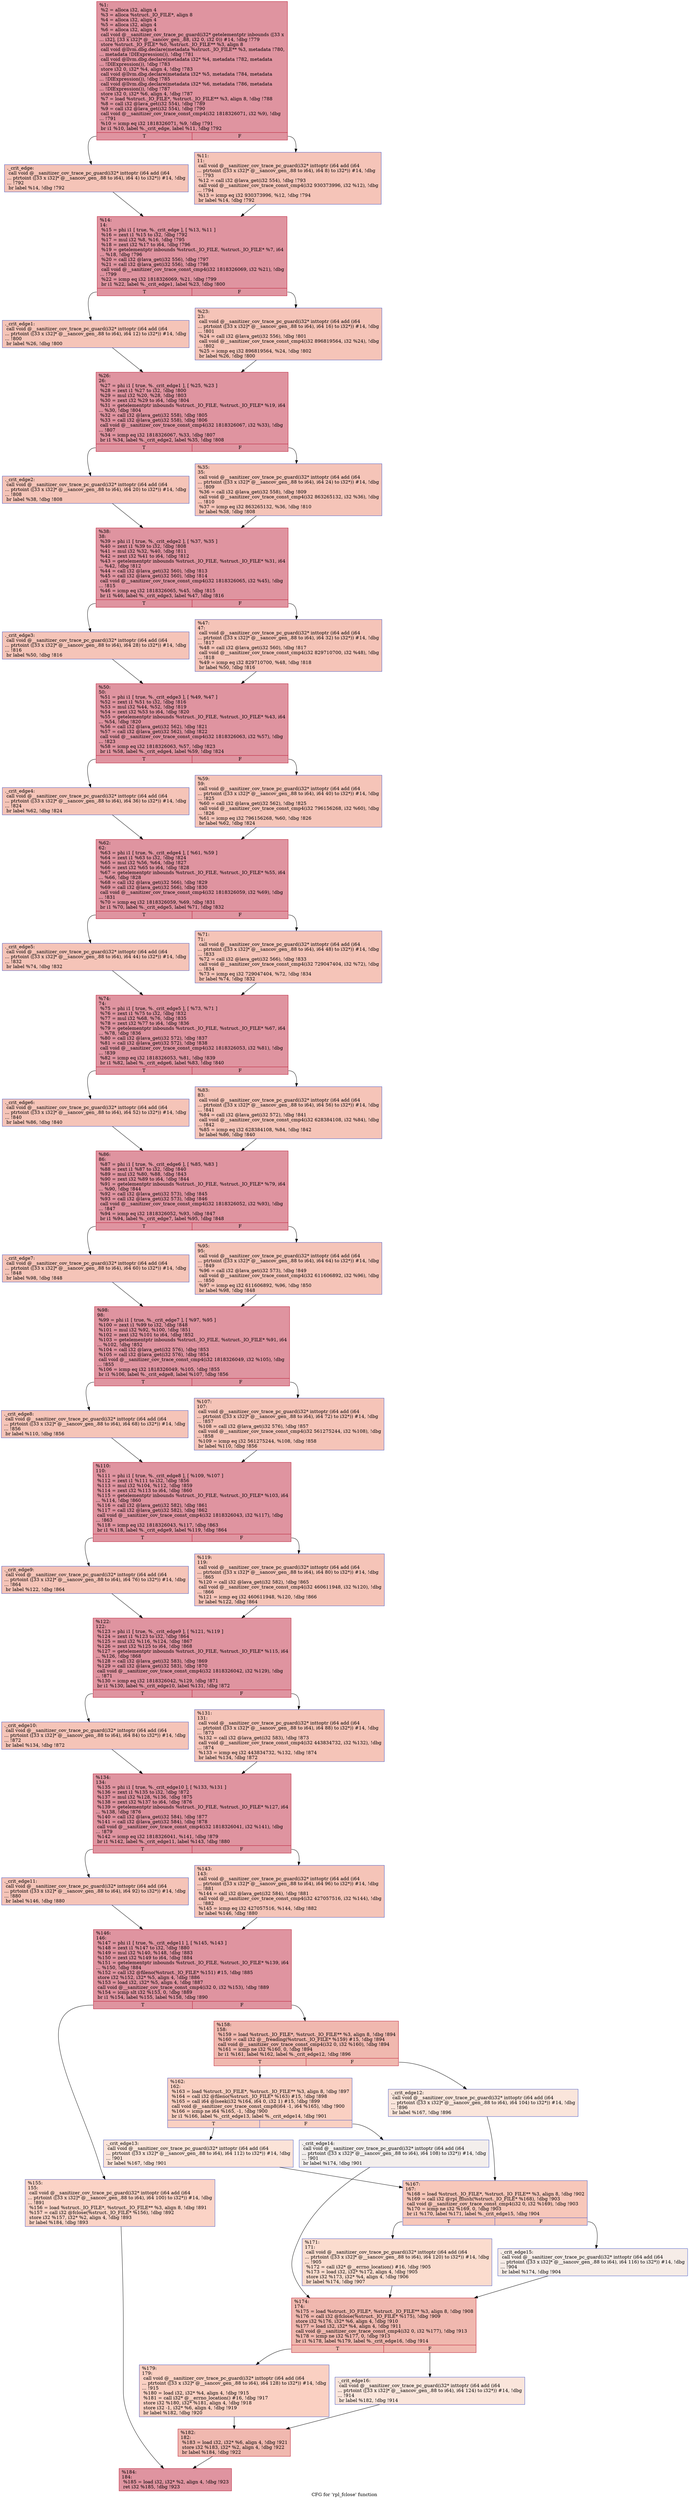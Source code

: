 digraph "CFG for 'rpl_fclose' function" {
	label="CFG for 'rpl_fclose' function";

	Node0x555ee5084010 [shape=record,color="#b70d28ff", style=filled, fillcolor="#b70d2870",label="{%1:\l  %2 = alloca i32, align 4\l  %3 = alloca %struct._IO_FILE*, align 8\l  %4 = alloca i32, align 4\l  %5 = alloca i32, align 4\l  %6 = alloca i32, align 4\l  call void @__sanitizer_cov_trace_pc_guard(i32* getelementptr inbounds ([33 x\l... i32], [33 x i32]* @__sancov_gen_.88, i32 0, i32 0)) #14, !dbg !779\l  store %struct._IO_FILE* %0, %struct._IO_FILE** %3, align 8\l  call void @llvm.dbg.declare(metadata %struct._IO_FILE** %3, metadata !780,\l... metadata !DIExpression()), !dbg !781\l  call void @llvm.dbg.declare(metadata i32* %4, metadata !782, metadata\l... !DIExpression()), !dbg !783\l  store i32 0, i32* %4, align 4, !dbg !783\l  call void @llvm.dbg.declare(metadata i32* %5, metadata !784, metadata\l... !DIExpression()), !dbg !785\l  call void @llvm.dbg.declare(metadata i32* %6, metadata !786, metadata\l... !DIExpression()), !dbg !787\l  store i32 0, i32* %6, align 4, !dbg !787\l  %7 = load %struct._IO_FILE*, %struct._IO_FILE** %3, align 8, !dbg !788\l  %8 = call i32 @lava_get(i32 554), !dbg !789\l  %9 = call i32 @lava_get(i32 554), !dbg !790\l  call void @__sanitizer_cov_trace_const_cmp4(i32 1818326071, i32 %9), !dbg\l... !791\l  %10 = icmp eq i32 1818326071, %9, !dbg !791\l  br i1 %10, label %._crit_edge, label %11, !dbg !792\l|{<s0>T|<s1>F}}"];
	Node0x555ee5084010:s0 -> Node0x555ee5085c90;
	Node0x555ee5084010:s1 -> Node0x555ee5085ce0;
	Node0x555ee5085c90 [shape=record,color="#3d50c3ff", style=filled, fillcolor="#e97a5f70",label="{._crit_edge:                                      \l  call void @__sanitizer_cov_trace_pc_guard(i32* inttoptr (i64 add (i64\l... ptrtoint ([33 x i32]* @__sancov_gen_.88 to i64), i64 4) to i32*)) #14, !dbg\l... !792\l  br label %14, !dbg !792\l}"];
	Node0x555ee5085c90 -> Node0x555ee5085d30;
	Node0x555ee5085ce0 [shape=record,color="#3d50c3ff", style=filled, fillcolor="#e97a5f70",label="{%11:\l11:                                               \l  call void @__sanitizer_cov_trace_pc_guard(i32* inttoptr (i64 add (i64\l... ptrtoint ([33 x i32]* @__sancov_gen_.88 to i64), i64 8) to i32*)) #14, !dbg\l... !793\l  %12 = call i32 @lava_get(i32 554), !dbg !793\l  call void @__sanitizer_cov_trace_const_cmp4(i32 930373996, i32 %12), !dbg\l... !794\l  %13 = icmp eq i32 930373996, %12, !dbg !794\l  br label %14, !dbg !792\l}"];
	Node0x555ee5085ce0 -> Node0x555ee5085d30;
	Node0x555ee5085d30 [shape=record,color="#b70d28ff", style=filled, fillcolor="#b70d2870",label="{%14:\l14:                                               \l  %15 = phi i1 [ true, %._crit_edge ], [ %13, %11 ]\l  %16 = zext i1 %15 to i32, !dbg !792\l  %17 = mul i32 %8, %16, !dbg !795\l  %18 = zext i32 %17 to i64, !dbg !796\l  %19 = getelementptr inbounds %struct._IO_FILE, %struct._IO_FILE* %7, i64\l... %18, !dbg !796\l  %20 = call i32 @lava_get(i32 556), !dbg !797\l  %21 = call i32 @lava_get(i32 556), !dbg !798\l  call void @__sanitizer_cov_trace_const_cmp4(i32 1818326069, i32 %21), !dbg\l... !799\l  %22 = icmp eq i32 1818326069, %21, !dbg !799\l  br i1 %22, label %._crit_edge1, label %23, !dbg !800\l|{<s0>T|<s1>F}}"];
	Node0x555ee5085d30:s0 -> Node0x555ee5085d80;
	Node0x555ee5085d30:s1 -> Node0x555ee5085dd0;
	Node0x555ee5085d80 [shape=record,color="#3d50c3ff", style=filled, fillcolor="#e97a5f70",label="{._crit_edge1:                                     \l  call void @__sanitizer_cov_trace_pc_guard(i32* inttoptr (i64 add (i64\l... ptrtoint ([33 x i32]* @__sancov_gen_.88 to i64), i64 12) to i32*)) #14, !dbg\l... !800\l  br label %26, !dbg !800\l}"];
	Node0x555ee5085d80 -> Node0x555ee5085e20;
	Node0x555ee5085dd0 [shape=record,color="#3d50c3ff", style=filled, fillcolor="#e97a5f70",label="{%23:\l23:                                               \l  call void @__sanitizer_cov_trace_pc_guard(i32* inttoptr (i64 add (i64\l... ptrtoint ([33 x i32]* @__sancov_gen_.88 to i64), i64 16) to i32*)) #14, !dbg\l... !801\l  %24 = call i32 @lava_get(i32 556), !dbg !801\l  call void @__sanitizer_cov_trace_const_cmp4(i32 896819564, i32 %24), !dbg\l... !802\l  %25 = icmp eq i32 896819564, %24, !dbg !802\l  br label %26, !dbg !800\l}"];
	Node0x555ee5085dd0 -> Node0x555ee5085e20;
	Node0x555ee5085e20 [shape=record,color="#b70d28ff", style=filled, fillcolor="#b70d2870",label="{%26:\l26:                                               \l  %27 = phi i1 [ true, %._crit_edge1 ], [ %25, %23 ]\l  %28 = zext i1 %27 to i32, !dbg !800\l  %29 = mul i32 %20, %28, !dbg !803\l  %30 = zext i32 %29 to i64, !dbg !804\l  %31 = getelementptr inbounds %struct._IO_FILE, %struct._IO_FILE* %19, i64\l... %30, !dbg !804\l  %32 = call i32 @lava_get(i32 558), !dbg !805\l  %33 = call i32 @lava_get(i32 558), !dbg !806\l  call void @__sanitizer_cov_trace_const_cmp4(i32 1818326067, i32 %33), !dbg\l... !807\l  %34 = icmp eq i32 1818326067, %33, !dbg !807\l  br i1 %34, label %._crit_edge2, label %35, !dbg !808\l|{<s0>T|<s1>F}}"];
	Node0x555ee5085e20:s0 -> Node0x555ee5085e70;
	Node0x555ee5085e20:s1 -> Node0x555ee5085ec0;
	Node0x555ee5085e70 [shape=record,color="#3d50c3ff", style=filled, fillcolor="#e97a5f70",label="{._crit_edge2:                                     \l  call void @__sanitizer_cov_trace_pc_guard(i32* inttoptr (i64 add (i64\l... ptrtoint ([33 x i32]* @__sancov_gen_.88 to i64), i64 20) to i32*)) #14, !dbg\l... !808\l  br label %38, !dbg !808\l}"];
	Node0x555ee5085e70 -> Node0x555ee5085f10;
	Node0x555ee5085ec0 [shape=record,color="#3d50c3ff", style=filled, fillcolor="#e97a5f70",label="{%35:\l35:                                               \l  call void @__sanitizer_cov_trace_pc_guard(i32* inttoptr (i64 add (i64\l... ptrtoint ([33 x i32]* @__sancov_gen_.88 to i64), i64 24) to i32*)) #14, !dbg\l... !809\l  %36 = call i32 @lava_get(i32 558), !dbg !809\l  call void @__sanitizer_cov_trace_const_cmp4(i32 863265132, i32 %36), !dbg\l... !810\l  %37 = icmp eq i32 863265132, %36, !dbg !810\l  br label %38, !dbg !808\l}"];
	Node0x555ee5085ec0 -> Node0x555ee5085f10;
	Node0x555ee5085f10 [shape=record,color="#b70d28ff", style=filled, fillcolor="#b70d2870",label="{%38:\l38:                                               \l  %39 = phi i1 [ true, %._crit_edge2 ], [ %37, %35 ]\l  %40 = zext i1 %39 to i32, !dbg !808\l  %41 = mul i32 %32, %40, !dbg !811\l  %42 = zext i32 %41 to i64, !dbg !812\l  %43 = getelementptr inbounds %struct._IO_FILE, %struct._IO_FILE* %31, i64\l... %42, !dbg !812\l  %44 = call i32 @lava_get(i32 560), !dbg !813\l  %45 = call i32 @lava_get(i32 560), !dbg !814\l  call void @__sanitizer_cov_trace_const_cmp4(i32 1818326065, i32 %45), !dbg\l... !815\l  %46 = icmp eq i32 1818326065, %45, !dbg !815\l  br i1 %46, label %._crit_edge3, label %47, !dbg !816\l|{<s0>T|<s1>F}}"];
	Node0x555ee5085f10:s0 -> Node0x555ee5085f60;
	Node0x555ee5085f10:s1 -> Node0x555ee5085fb0;
	Node0x555ee5085f60 [shape=record,color="#3d50c3ff", style=filled, fillcolor="#e97a5f70",label="{._crit_edge3:                                     \l  call void @__sanitizer_cov_trace_pc_guard(i32* inttoptr (i64 add (i64\l... ptrtoint ([33 x i32]* @__sancov_gen_.88 to i64), i64 28) to i32*)) #14, !dbg\l... !816\l  br label %50, !dbg !816\l}"];
	Node0x555ee5085f60 -> Node0x555ee5086000;
	Node0x555ee5085fb0 [shape=record,color="#3d50c3ff", style=filled, fillcolor="#e97a5f70",label="{%47:\l47:                                               \l  call void @__sanitizer_cov_trace_pc_guard(i32* inttoptr (i64 add (i64\l... ptrtoint ([33 x i32]* @__sancov_gen_.88 to i64), i64 32) to i32*)) #14, !dbg\l... !817\l  %48 = call i32 @lava_get(i32 560), !dbg !817\l  call void @__sanitizer_cov_trace_const_cmp4(i32 829710700, i32 %48), !dbg\l... !818\l  %49 = icmp eq i32 829710700, %48, !dbg !818\l  br label %50, !dbg !816\l}"];
	Node0x555ee5085fb0 -> Node0x555ee5086000;
	Node0x555ee5086000 [shape=record,color="#b70d28ff", style=filled, fillcolor="#b70d2870",label="{%50:\l50:                                               \l  %51 = phi i1 [ true, %._crit_edge3 ], [ %49, %47 ]\l  %52 = zext i1 %51 to i32, !dbg !816\l  %53 = mul i32 %44, %52, !dbg !819\l  %54 = zext i32 %53 to i64, !dbg !820\l  %55 = getelementptr inbounds %struct._IO_FILE, %struct._IO_FILE* %43, i64\l... %54, !dbg !820\l  %56 = call i32 @lava_get(i32 562), !dbg !821\l  %57 = call i32 @lava_get(i32 562), !dbg !822\l  call void @__sanitizer_cov_trace_const_cmp4(i32 1818326063, i32 %57), !dbg\l... !823\l  %58 = icmp eq i32 1818326063, %57, !dbg !823\l  br i1 %58, label %._crit_edge4, label %59, !dbg !824\l|{<s0>T|<s1>F}}"];
	Node0x555ee5086000:s0 -> Node0x555ee5086050;
	Node0x555ee5086000:s1 -> Node0x555ee50860a0;
	Node0x555ee5086050 [shape=record,color="#3d50c3ff", style=filled, fillcolor="#e97a5f70",label="{._crit_edge4:                                     \l  call void @__sanitizer_cov_trace_pc_guard(i32* inttoptr (i64 add (i64\l... ptrtoint ([33 x i32]* @__sancov_gen_.88 to i64), i64 36) to i32*)) #14, !dbg\l... !824\l  br label %62, !dbg !824\l}"];
	Node0x555ee5086050 -> Node0x555ee50860f0;
	Node0x555ee50860a0 [shape=record,color="#3d50c3ff", style=filled, fillcolor="#e97a5f70",label="{%59:\l59:                                               \l  call void @__sanitizer_cov_trace_pc_guard(i32* inttoptr (i64 add (i64\l... ptrtoint ([33 x i32]* @__sancov_gen_.88 to i64), i64 40) to i32*)) #14, !dbg\l... !825\l  %60 = call i32 @lava_get(i32 562), !dbg !825\l  call void @__sanitizer_cov_trace_const_cmp4(i32 796156268, i32 %60), !dbg\l... !826\l  %61 = icmp eq i32 796156268, %60, !dbg !826\l  br label %62, !dbg !824\l}"];
	Node0x555ee50860a0 -> Node0x555ee50860f0;
	Node0x555ee50860f0 [shape=record,color="#b70d28ff", style=filled, fillcolor="#b70d2870",label="{%62:\l62:                                               \l  %63 = phi i1 [ true, %._crit_edge4 ], [ %61, %59 ]\l  %64 = zext i1 %63 to i32, !dbg !824\l  %65 = mul i32 %56, %64, !dbg !827\l  %66 = zext i32 %65 to i64, !dbg !828\l  %67 = getelementptr inbounds %struct._IO_FILE, %struct._IO_FILE* %55, i64\l... %66, !dbg !828\l  %68 = call i32 @lava_get(i32 566), !dbg !829\l  %69 = call i32 @lava_get(i32 566), !dbg !830\l  call void @__sanitizer_cov_trace_const_cmp4(i32 1818326059, i32 %69), !dbg\l... !831\l  %70 = icmp eq i32 1818326059, %69, !dbg !831\l  br i1 %70, label %._crit_edge5, label %71, !dbg !832\l|{<s0>T|<s1>F}}"];
	Node0x555ee50860f0:s0 -> Node0x555ee5086140;
	Node0x555ee50860f0:s1 -> Node0x555ee5086190;
	Node0x555ee5086140 [shape=record,color="#3d50c3ff", style=filled, fillcolor="#e97a5f70",label="{._crit_edge5:                                     \l  call void @__sanitizer_cov_trace_pc_guard(i32* inttoptr (i64 add (i64\l... ptrtoint ([33 x i32]* @__sancov_gen_.88 to i64), i64 44) to i32*)) #14, !dbg\l... !832\l  br label %74, !dbg !832\l}"];
	Node0x555ee5086140 -> Node0x555ee50861e0;
	Node0x555ee5086190 [shape=record,color="#3d50c3ff", style=filled, fillcolor="#e97a5f70",label="{%71:\l71:                                               \l  call void @__sanitizer_cov_trace_pc_guard(i32* inttoptr (i64 add (i64\l... ptrtoint ([33 x i32]* @__sancov_gen_.88 to i64), i64 48) to i32*)) #14, !dbg\l... !833\l  %72 = call i32 @lava_get(i32 566), !dbg !833\l  call void @__sanitizer_cov_trace_const_cmp4(i32 729047404, i32 %72), !dbg\l... !834\l  %73 = icmp eq i32 729047404, %72, !dbg !834\l  br label %74, !dbg !832\l}"];
	Node0x555ee5086190 -> Node0x555ee50861e0;
	Node0x555ee50861e0 [shape=record,color="#b70d28ff", style=filled, fillcolor="#b70d2870",label="{%74:\l74:                                               \l  %75 = phi i1 [ true, %._crit_edge5 ], [ %73, %71 ]\l  %76 = zext i1 %75 to i32, !dbg !832\l  %77 = mul i32 %68, %76, !dbg !835\l  %78 = zext i32 %77 to i64, !dbg !836\l  %79 = getelementptr inbounds %struct._IO_FILE, %struct._IO_FILE* %67, i64\l... %78, !dbg !836\l  %80 = call i32 @lava_get(i32 572), !dbg !837\l  %81 = call i32 @lava_get(i32 572), !dbg !838\l  call void @__sanitizer_cov_trace_const_cmp4(i32 1818326053, i32 %81), !dbg\l... !839\l  %82 = icmp eq i32 1818326053, %81, !dbg !839\l  br i1 %82, label %._crit_edge6, label %83, !dbg !840\l|{<s0>T|<s1>F}}"];
	Node0x555ee50861e0:s0 -> Node0x555ee5086230;
	Node0x555ee50861e0:s1 -> Node0x555ee5086280;
	Node0x555ee5086230 [shape=record,color="#3d50c3ff", style=filled, fillcolor="#e97a5f70",label="{._crit_edge6:                                     \l  call void @__sanitizer_cov_trace_pc_guard(i32* inttoptr (i64 add (i64\l... ptrtoint ([33 x i32]* @__sancov_gen_.88 to i64), i64 52) to i32*)) #14, !dbg\l... !840\l  br label %86, !dbg !840\l}"];
	Node0x555ee5086230 -> Node0x555ee50862d0;
	Node0x555ee5086280 [shape=record,color="#3d50c3ff", style=filled, fillcolor="#e97a5f70",label="{%83:\l83:                                               \l  call void @__sanitizer_cov_trace_pc_guard(i32* inttoptr (i64 add (i64\l... ptrtoint ([33 x i32]* @__sancov_gen_.88 to i64), i64 56) to i32*)) #14, !dbg\l... !841\l  %84 = call i32 @lava_get(i32 572), !dbg !841\l  call void @__sanitizer_cov_trace_const_cmp4(i32 628384108, i32 %84), !dbg\l... !842\l  %85 = icmp eq i32 628384108, %84, !dbg !842\l  br label %86, !dbg !840\l}"];
	Node0x555ee5086280 -> Node0x555ee50862d0;
	Node0x555ee50862d0 [shape=record,color="#b70d28ff", style=filled, fillcolor="#b70d2870",label="{%86:\l86:                                               \l  %87 = phi i1 [ true, %._crit_edge6 ], [ %85, %83 ]\l  %88 = zext i1 %87 to i32, !dbg !840\l  %89 = mul i32 %80, %88, !dbg !843\l  %90 = zext i32 %89 to i64, !dbg !844\l  %91 = getelementptr inbounds %struct._IO_FILE, %struct._IO_FILE* %79, i64\l... %90, !dbg !844\l  %92 = call i32 @lava_get(i32 573), !dbg !845\l  %93 = call i32 @lava_get(i32 573), !dbg !846\l  call void @__sanitizer_cov_trace_const_cmp4(i32 1818326052, i32 %93), !dbg\l... !847\l  %94 = icmp eq i32 1818326052, %93, !dbg !847\l  br i1 %94, label %._crit_edge7, label %95, !dbg !848\l|{<s0>T|<s1>F}}"];
	Node0x555ee50862d0:s0 -> Node0x555ee5086320;
	Node0x555ee50862d0:s1 -> Node0x555ee5086370;
	Node0x555ee5086320 [shape=record,color="#3d50c3ff", style=filled, fillcolor="#e97a5f70",label="{._crit_edge7:                                     \l  call void @__sanitizer_cov_trace_pc_guard(i32* inttoptr (i64 add (i64\l... ptrtoint ([33 x i32]* @__sancov_gen_.88 to i64), i64 60) to i32*)) #14, !dbg\l... !848\l  br label %98, !dbg !848\l}"];
	Node0x555ee5086320 -> Node0x555ee50863c0;
	Node0x555ee5086370 [shape=record,color="#3d50c3ff", style=filled, fillcolor="#e97a5f70",label="{%95:\l95:                                               \l  call void @__sanitizer_cov_trace_pc_guard(i32* inttoptr (i64 add (i64\l... ptrtoint ([33 x i32]* @__sancov_gen_.88 to i64), i64 64) to i32*)) #14, !dbg\l... !849\l  %96 = call i32 @lava_get(i32 573), !dbg !849\l  call void @__sanitizer_cov_trace_const_cmp4(i32 611606892, i32 %96), !dbg\l... !850\l  %97 = icmp eq i32 611606892, %96, !dbg !850\l  br label %98, !dbg !848\l}"];
	Node0x555ee5086370 -> Node0x555ee50863c0;
	Node0x555ee50863c0 [shape=record,color="#b70d28ff", style=filled, fillcolor="#b70d2870",label="{%98:\l98:                                               \l  %99 = phi i1 [ true, %._crit_edge7 ], [ %97, %95 ]\l  %100 = zext i1 %99 to i32, !dbg !848\l  %101 = mul i32 %92, %100, !dbg !851\l  %102 = zext i32 %101 to i64, !dbg !852\l  %103 = getelementptr inbounds %struct._IO_FILE, %struct._IO_FILE* %91, i64\l... %102, !dbg !852\l  %104 = call i32 @lava_get(i32 576), !dbg !853\l  %105 = call i32 @lava_get(i32 576), !dbg !854\l  call void @__sanitizer_cov_trace_const_cmp4(i32 1818326049, i32 %105), !dbg\l... !855\l  %106 = icmp eq i32 1818326049, %105, !dbg !855\l  br i1 %106, label %._crit_edge8, label %107, !dbg !856\l|{<s0>T|<s1>F}}"];
	Node0x555ee50863c0:s0 -> Node0x555ee5086410;
	Node0x555ee50863c0:s1 -> Node0x555ee5086460;
	Node0x555ee5086410 [shape=record,color="#3d50c3ff", style=filled, fillcolor="#e97a5f70",label="{._crit_edge8:                                     \l  call void @__sanitizer_cov_trace_pc_guard(i32* inttoptr (i64 add (i64\l... ptrtoint ([33 x i32]* @__sancov_gen_.88 to i64), i64 68) to i32*)) #14, !dbg\l... !856\l  br label %110, !dbg !856\l}"];
	Node0x555ee5086410 -> Node0x555ee50864b0;
	Node0x555ee5086460 [shape=record,color="#3d50c3ff", style=filled, fillcolor="#e97a5f70",label="{%107:\l107:                                              \l  call void @__sanitizer_cov_trace_pc_guard(i32* inttoptr (i64 add (i64\l... ptrtoint ([33 x i32]* @__sancov_gen_.88 to i64), i64 72) to i32*)) #14, !dbg\l... !857\l  %108 = call i32 @lava_get(i32 576), !dbg !857\l  call void @__sanitizer_cov_trace_const_cmp4(i32 561275244, i32 %108), !dbg\l... !858\l  %109 = icmp eq i32 561275244, %108, !dbg !858\l  br label %110, !dbg !856\l}"];
	Node0x555ee5086460 -> Node0x555ee50864b0;
	Node0x555ee50864b0 [shape=record,color="#b70d28ff", style=filled, fillcolor="#b70d2870",label="{%110:\l110:                                              \l  %111 = phi i1 [ true, %._crit_edge8 ], [ %109, %107 ]\l  %112 = zext i1 %111 to i32, !dbg !856\l  %113 = mul i32 %104, %112, !dbg !859\l  %114 = zext i32 %113 to i64, !dbg !860\l  %115 = getelementptr inbounds %struct._IO_FILE, %struct._IO_FILE* %103, i64\l... %114, !dbg !860\l  %116 = call i32 @lava_get(i32 582), !dbg !861\l  %117 = call i32 @lava_get(i32 582), !dbg !862\l  call void @__sanitizer_cov_trace_const_cmp4(i32 1818326043, i32 %117), !dbg\l... !863\l  %118 = icmp eq i32 1818326043, %117, !dbg !863\l  br i1 %118, label %._crit_edge9, label %119, !dbg !864\l|{<s0>T|<s1>F}}"];
	Node0x555ee50864b0:s0 -> Node0x555ee5086500;
	Node0x555ee50864b0:s1 -> Node0x555ee5086550;
	Node0x555ee5086500 [shape=record,color="#3d50c3ff", style=filled, fillcolor="#e97a5f70",label="{._crit_edge9:                                     \l  call void @__sanitizer_cov_trace_pc_guard(i32* inttoptr (i64 add (i64\l... ptrtoint ([33 x i32]* @__sancov_gen_.88 to i64), i64 76) to i32*)) #14, !dbg\l... !864\l  br label %122, !dbg !864\l}"];
	Node0x555ee5086500 -> Node0x555ee50865a0;
	Node0x555ee5086550 [shape=record,color="#3d50c3ff", style=filled, fillcolor="#e97a5f70",label="{%119:\l119:                                              \l  call void @__sanitizer_cov_trace_pc_guard(i32* inttoptr (i64 add (i64\l... ptrtoint ([33 x i32]* @__sancov_gen_.88 to i64), i64 80) to i32*)) #14, !dbg\l... !865\l  %120 = call i32 @lava_get(i32 582), !dbg !865\l  call void @__sanitizer_cov_trace_const_cmp4(i32 460611948, i32 %120), !dbg\l... !866\l  %121 = icmp eq i32 460611948, %120, !dbg !866\l  br label %122, !dbg !864\l}"];
	Node0x555ee5086550 -> Node0x555ee50865a0;
	Node0x555ee50865a0 [shape=record,color="#b70d28ff", style=filled, fillcolor="#b70d2870",label="{%122:\l122:                                              \l  %123 = phi i1 [ true, %._crit_edge9 ], [ %121, %119 ]\l  %124 = zext i1 %123 to i32, !dbg !864\l  %125 = mul i32 %116, %124, !dbg !867\l  %126 = zext i32 %125 to i64, !dbg !868\l  %127 = getelementptr inbounds %struct._IO_FILE, %struct._IO_FILE* %115, i64\l... %126, !dbg !868\l  %128 = call i32 @lava_get(i32 583), !dbg !869\l  %129 = call i32 @lava_get(i32 583), !dbg !870\l  call void @__sanitizer_cov_trace_const_cmp4(i32 1818326042, i32 %129), !dbg\l... !871\l  %130 = icmp eq i32 1818326042, %129, !dbg !871\l  br i1 %130, label %._crit_edge10, label %131, !dbg !872\l|{<s0>T|<s1>F}}"];
	Node0x555ee50865a0:s0 -> Node0x555ee50865f0;
	Node0x555ee50865a0:s1 -> Node0x555ee5086640;
	Node0x555ee50865f0 [shape=record,color="#3d50c3ff", style=filled, fillcolor="#e97a5f70",label="{._crit_edge10:                                    \l  call void @__sanitizer_cov_trace_pc_guard(i32* inttoptr (i64 add (i64\l... ptrtoint ([33 x i32]* @__sancov_gen_.88 to i64), i64 84) to i32*)) #14, !dbg\l... !872\l  br label %134, !dbg !872\l}"];
	Node0x555ee50865f0 -> Node0x555ee5086690;
	Node0x555ee5086640 [shape=record,color="#3d50c3ff", style=filled, fillcolor="#e97a5f70",label="{%131:\l131:                                              \l  call void @__sanitizer_cov_trace_pc_guard(i32* inttoptr (i64 add (i64\l... ptrtoint ([33 x i32]* @__sancov_gen_.88 to i64), i64 88) to i32*)) #14, !dbg\l... !873\l  %132 = call i32 @lava_get(i32 583), !dbg !873\l  call void @__sanitizer_cov_trace_const_cmp4(i32 443834732, i32 %132), !dbg\l... !874\l  %133 = icmp eq i32 443834732, %132, !dbg !874\l  br label %134, !dbg !872\l}"];
	Node0x555ee5086640 -> Node0x555ee5086690;
	Node0x555ee5086690 [shape=record,color="#b70d28ff", style=filled, fillcolor="#b70d2870",label="{%134:\l134:                                              \l  %135 = phi i1 [ true, %._crit_edge10 ], [ %133, %131 ]\l  %136 = zext i1 %135 to i32, !dbg !872\l  %137 = mul i32 %128, %136, !dbg !875\l  %138 = zext i32 %137 to i64, !dbg !876\l  %139 = getelementptr inbounds %struct._IO_FILE, %struct._IO_FILE* %127, i64\l... %138, !dbg !876\l  %140 = call i32 @lava_get(i32 584), !dbg !877\l  %141 = call i32 @lava_get(i32 584), !dbg !878\l  call void @__sanitizer_cov_trace_const_cmp4(i32 1818326041, i32 %141), !dbg\l... !879\l  %142 = icmp eq i32 1818326041, %141, !dbg !879\l  br i1 %142, label %._crit_edge11, label %143, !dbg !880\l|{<s0>T|<s1>F}}"];
	Node0x555ee5086690:s0 -> Node0x555ee50866e0;
	Node0x555ee5086690:s1 -> Node0x555ee5086730;
	Node0x555ee50866e0 [shape=record,color="#3d50c3ff", style=filled, fillcolor="#e97a5f70",label="{._crit_edge11:                                    \l  call void @__sanitizer_cov_trace_pc_guard(i32* inttoptr (i64 add (i64\l... ptrtoint ([33 x i32]* @__sancov_gen_.88 to i64), i64 92) to i32*)) #14, !dbg\l... !880\l  br label %146, !dbg !880\l}"];
	Node0x555ee50866e0 -> Node0x555ee5086780;
	Node0x555ee5086730 [shape=record,color="#3d50c3ff", style=filled, fillcolor="#e97a5f70",label="{%143:\l143:                                              \l  call void @__sanitizer_cov_trace_pc_guard(i32* inttoptr (i64 add (i64\l... ptrtoint ([33 x i32]* @__sancov_gen_.88 to i64), i64 96) to i32*)) #14, !dbg\l... !881\l  %144 = call i32 @lava_get(i32 584), !dbg !881\l  call void @__sanitizer_cov_trace_const_cmp4(i32 427057516, i32 %144), !dbg\l... !882\l  %145 = icmp eq i32 427057516, %144, !dbg !882\l  br label %146, !dbg !880\l}"];
	Node0x555ee5086730 -> Node0x555ee5086780;
	Node0x555ee5086780 [shape=record,color="#b70d28ff", style=filled, fillcolor="#b70d2870",label="{%146:\l146:                                              \l  %147 = phi i1 [ true, %._crit_edge11 ], [ %145, %143 ]\l  %148 = zext i1 %147 to i32, !dbg !880\l  %149 = mul i32 %140, %148, !dbg !883\l  %150 = zext i32 %149 to i64, !dbg !884\l  %151 = getelementptr inbounds %struct._IO_FILE, %struct._IO_FILE* %139, i64\l... %150, !dbg !884\l  %152 = call i32 @fileno(%struct._IO_FILE* %151) #15, !dbg !885\l  store i32 %152, i32* %5, align 4, !dbg !886\l  %153 = load i32, i32* %5, align 4, !dbg !887\l  call void @__sanitizer_cov_trace_const_cmp4(i32 0, i32 %153), !dbg !889\l  %154 = icmp slt i32 %153, 0, !dbg !889\l  br i1 %154, label %155, label %158, !dbg !890\l|{<s0>T|<s1>F}}"];
	Node0x555ee5086780:s0 -> Node0x555ee50867d0;
	Node0x555ee5086780:s1 -> Node0x555ee5086820;
	Node0x555ee50867d0 [shape=record,color="#3d50c3ff", style=filled, fillcolor="#f59c7d70",label="{%155:\l155:                                              \l  call void @__sanitizer_cov_trace_pc_guard(i32* inttoptr (i64 add (i64\l... ptrtoint ([33 x i32]* @__sancov_gen_.88 to i64), i64 100) to i32*)) #14, !dbg\l... !891\l  %156 = load %struct._IO_FILE*, %struct._IO_FILE** %3, align 8, !dbg !891\l  %157 = call i32 @fclose(%struct._IO_FILE* %156), !dbg !892\l  store i32 %157, i32* %2, align 4, !dbg !893\l  br label %184, !dbg !893\l}"];
	Node0x555ee50867d0 -> Node0x555ee5086be0;
	Node0x555ee5086820 [shape=record,color="#b70d28ff", style=filled, fillcolor="#dc5d4a70",label="{%158:\l158:                                              \l  %159 = load %struct._IO_FILE*, %struct._IO_FILE** %3, align 8, !dbg !894\l  %160 = call i32 @__freading(%struct._IO_FILE* %159) #15, !dbg !894\l  call void @__sanitizer_cov_trace_const_cmp4(i32 0, i32 %160), !dbg !894\l  %161 = icmp ne i32 %160, 0, !dbg !894\l  br i1 %161, label %162, label %._crit_edge12, !dbg !896\l|{<s0>T|<s1>F}}"];
	Node0x555ee5086820:s0 -> Node0x555ee50868c0;
	Node0x555ee5086820:s1 -> Node0x555ee5086870;
	Node0x555ee5086870 [shape=record,color="#3d50c3ff", style=filled, fillcolor="#f4c5ad70",label="{._crit_edge12:                                    \l  call void @__sanitizer_cov_trace_pc_guard(i32* inttoptr (i64 add (i64\l... ptrtoint ([33 x i32]* @__sancov_gen_.88 to i64), i64 104) to i32*)) #14, !dbg\l... !896\l  br label %167, !dbg !896\l}"];
	Node0x555ee5086870 -> Node0x555ee50869b0;
	Node0x555ee50868c0 [shape=record,color="#3d50c3ff", style=filled, fillcolor="#f3947570",label="{%162:\l162:                                              \l  %163 = load %struct._IO_FILE*, %struct._IO_FILE** %3, align 8, !dbg !897\l  %164 = call i32 @fileno(%struct._IO_FILE* %163) #15, !dbg !898\l  %165 = call i64 @lseek(i32 %164, i64 0, i32 1) #15, !dbg !899\l  call void @__sanitizer_cov_trace_const_cmp8(i64 -1, i64 %165), !dbg !900\l  %166 = icmp ne i64 %165, -1, !dbg !900\l  br i1 %166, label %._crit_edge13, label %._crit_edge14, !dbg !901\l|{<s0>T|<s1>F}}"];
	Node0x555ee50868c0:s0 -> Node0x555ee5086960;
	Node0x555ee50868c0:s1 -> Node0x555ee5086910;
	Node0x555ee5086910 [shape=record,color="#3d50c3ff", style=filled, fillcolor="#e3d9d370",label="{._crit_edge14:                                    \l  call void @__sanitizer_cov_trace_pc_guard(i32* inttoptr (i64 add (i64\l... ptrtoint ([33 x i32]* @__sancov_gen_.88 to i64), i64 108) to i32*)) #14, !dbg\l... !901\l  br label %174, !dbg !901\l}"];
	Node0x555ee5086910 -> Node0x555ee5086aa0;
	Node0x555ee5086960 [shape=record,color="#3d50c3ff", style=filled, fillcolor="#f6bfa670",label="{._crit_edge13:                                    \l  call void @__sanitizer_cov_trace_pc_guard(i32* inttoptr (i64 add (i64\l... ptrtoint ([33 x i32]* @__sancov_gen_.88 to i64), i64 112) to i32*)) #14, !dbg\l... !901\l  br label %167, !dbg !901\l}"];
	Node0x555ee5086960 -> Node0x555ee50869b0;
	Node0x555ee50869b0 [shape=record,color="#3d50c3ff", style=filled, fillcolor="#ec7f6370",label="{%167:\l167:                                              \l  %168 = load %struct._IO_FILE*, %struct._IO_FILE** %3, align 8, !dbg !902\l  %169 = call i32 @rpl_fflush(%struct._IO_FILE* %168), !dbg !903\l  call void @__sanitizer_cov_trace_const_cmp4(i32 0, i32 %169), !dbg !903\l  %170 = icmp ne i32 %169, 0, !dbg !903\l  br i1 %170, label %171, label %._crit_edge15, !dbg !904\l|{<s0>T|<s1>F}}"];
	Node0x555ee50869b0:s0 -> Node0x555ee5086a50;
	Node0x555ee50869b0:s1 -> Node0x555ee5086a00;
	Node0x555ee5086a00 [shape=record,color="#3d50c3ff", style=filled, fillcolor="#ead5c970",label="{._crit_edge15:                                    \l  call void @__sanitizer_cov_trace_pc_guard(i32* inttoptr (i64 add (i64\l... ptrtoint ([33 x i32]* @__sancov_gen_.88 to i64), i64 116) to i32*)) #14, !dbg\l... !904\l  br label %174, !dbg !904\l}"];
	Node0x555ee5086a00 -> Node0x555ee5086aa0;
	Node0x555ee5086a50 [shape=record,color="#3d50c3ff", style=filled, fillcolor="#f7af9170",label="{%171:\l171:                                              \l  call void @__sanitizer_cov_trace_pc_guard(i32* inttoptr (i64 add (i64\l... ptrtoint ([33 x i32]* @__sancov_gen_.88 to i64), i64 120) to i32*)) #14, !dbg\l... !905\l  %172 = call i32* @__errno_location() #16, !dbg !905\l  %173 = load i32, i32* %172, align 4, !dbg !905\l  store i32 %173, i32* %4, align 4, !dbg !906\l  br label %174, !dbg !907\l}"];
	Node0x555ee5086a50 -> Node0x555ee5086aa0;
	Node0x555ee5086aa0 [shape=record,color="#b70d28ff", style=filled, fillcolor="#dc5d4a70",label="{%174:\l174:                                              \l  %175 = load %struct._IO_FILE*, %struct._IO_FILE** %3, align 8, !dbg !908\l  %176 = call i32 @fclose(%struct._IO_FILE* %175), !dbg !909\l  store i32 %176, i32* %6, align 4, !dbg !910\l  %177 = load i32, i32* %4, align 4, !dbg !911\l  call void @__sanitizer_cov_trace_const_cmp4(i32 0, i32 %177), !dbg !913\l  %178 = icmp ne i32 %177, 0, !dbg !913\l  br i1 %178, label %179, label %._crit_edge16, !dbg !914\l|{<s0>T|<s1>F}}"];
	Node0x555ee5086aa0:s0 -> Node0x555ee5086b40;
	Node0x555ee5086aa0:s1 -> Node0x555ee5086af0;
	Node0x555ee5086af0 [shape=record,color="#3d50c3ff", style=filled, fillcolor="#f4c5ad70",label="{._crit_edge16:                                    \l  call void @__sanitizer_cov_trace_pc_guard(i32* inttoptr (i64 add (i64\l... ptrtoint ([33 x i32]* @__sancov_gen_.88 to i64), i64 124) to i32*)) #14, !dbg\l... !914\l  br label %182, !dbg !914\l}"];
	Node0x555ee5086af0 -> Node0x555ee5086b90;
	Node0x555ee5086b40 [shape=record,color="#3d50c3ff", style=filled, fillcolor="#f3947570",label="{%179:\l179:                                              \l  call void @__sanitizer_cov_trace_pc_guard(i32* inttoptr (i64 add (i64\l... ptrtoint ([33 x i32]* @__sancov_gen_.88 to i64), i64 128) to i32*)) #14, !dbg\l... !915\l  %180 = load i32, i32* %4, align 4, !dbg !915\l  %181 = call i32* @__errno_location() #16, !dbg !917\l  store i32 %180, i32* %181, align 4, !dbg !918\l  store i32 -1, i32* %6, align 4, !dbg !919\l  br label %182, !dbg !920\l}"];
	Node0x555ee5086b40 -> Node0x555ee5086b90;
	Node0x555ee5086b90 [shape=record,color="#b70d28ff", style=filled, fillcolor="#dc5d4a70",label="{%182:\l182:                                              \l  %183 = load i32, i32* %6, align 4, !dbg !921\l  store i32 %183, i32* %2, align 4, !dbg !922\l  br label %184, !dbg !922\l}"];
	Node0x555ee5086b90 -> Node0x555ee5086be0;
	Node0x555ee5086be0 [shape=record,color="#b70d28ff", style=filled, fillcolor="#b70d2870",label="{%184:\l184:                                              \l  %185 = load i32, i32* %2, align 4, !dbg !923\l  ret i32 %185, !dbg !923\l}"];
}
